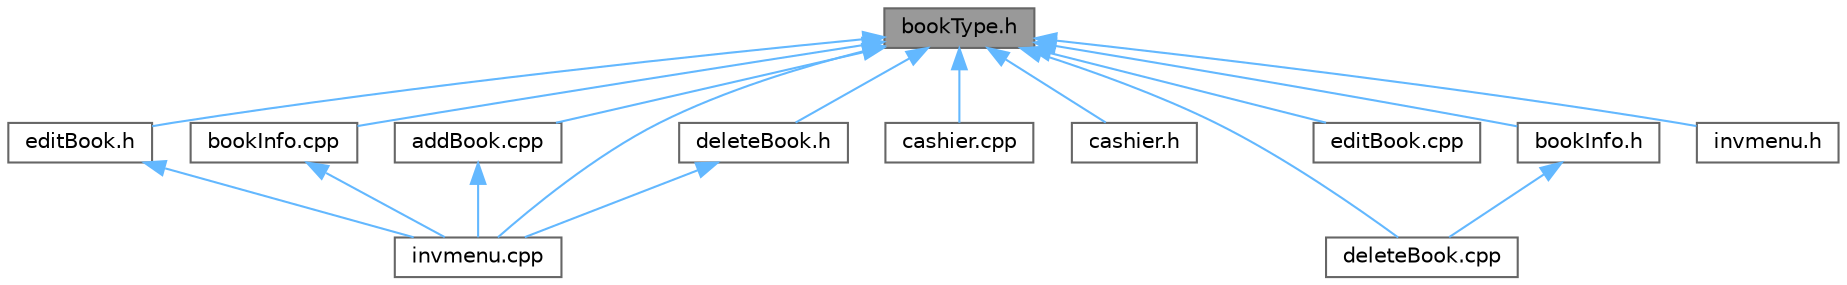 digraph "bookType.h"
{
 // LATEX_PDF_SIZE
  bgcolor="transparent";
  edge [fontname=Helvetica,fontsize=10,labelfontname=Helvetica,labelfontsize=10];
  node [fontname=Helvetica,fontsize=10,shape=box,height=0.2,width=0.4];
  Node1 [label="bookType.h",height=0.2,width=0.4,color="gray40", fillcolor="grey60", style="filled", fontcolor="black",tooltip="Book inventory item class."];
  Node1 -> Node2 [dir="back",color="steelblue1",style="solid"];
  Node2 [label="addBook.cpp",height=0.2,width=0.4,color="grey40", fillcolor="white", style="filled",URL="$addBook_8cpp.html",tooltip="Implementation of the book addition module for Serendipity Booksellers."];
  Node2 -> Node3 [dir="back",color="steelblue1",style="solid"];
  Node3 [label="invmenu.cpp",height=0.2,width=0.4,color="grey40", fillcolor="white", style="filled",URL="$invmenu_8cpp.html",tooltip="Implementation of the inventory menu for Serendipity Booksellers."];
  Node1 -> Node4 [dir="back",color="steelblue1",style="solid"];
  Node4 [label="bookInfo.cpp",height=0.2,width=0.4,color="grey40", fillcolor="white", style="filled",URL="$bookInfo_8cpp.html",tooltip="Implementation of the book information display module for Serendipity Booksellers."];
  Node4 -> Node3 [dir="back",color="steelblue1",style="solid"];
  Node1 -> Node5 [dir="back",color="steelblue1",style="solid"];
  Node5 [label="bookInfo.h",height=0.2,width=0.4,color="grey40", fillcolor="white", style="filled",URL="$bookInfo_8h.html",tooltip="Header file for the book information display module."];
  Node5 -> Node6 [dir="back",color="steelblue1",style="solid"];
  Node6 [label="deleteBook.cpp",height=0.2,width=0.4,color="grey40", fillcolor="white", style="filled",URL="$deleteBook_8cpp.html",tooltip="Implementation of the book deletion module for Serendipity Booksellers."];
  Node1 -> Node7 [dir="back",color="steelblue1",style="solid"];
  Node7 [label="cashier.cpp",height=0.2,width=0.4,color="grey40", fillcolor="white", style="filled",URL="$cashier_8cpp.html",tooltip="Implementation of the cashier module for Serendipity Booksellers."];
  Node1 -> Node8 [dir="back",color="steelblue1",style="solid"];
  Node8 [label="cashier.h",height=0.2,width=0.4,color="grey40", fillcolor="white", style="filled",URL="$cashier_8h.html",tooltip="Header file for the cashier module of Serendipity Booksellers."];
  Node1 -> Node6 [dir="back",color="steelblue1",style="solid"];
  Node1 -> Node9 [dir="back",color="steelblue1",style="solid"];
  Node9 [label="deleteBook.h",height=0.2,width=0.4,color="grey40", fillcolor="white", style="filled",URL="$deleteBook_8h.html",tooltip="Header for the book deletion module of Serendipity Booksellers."];
  Node9 -> Node3 [dir="back",color="steelblue1",style="solid"];
  Node1 -> Node10 [dir="back",color="steelblue1",style="solid"];
  Node10 [label="editBook.cpp",height=0.2,width=0.4,color="grey40", fillcolor="white", style="filled",URL="$editBook_8cpp.html",tooltip="Implementation of the book editing module for Serendipity Booksellers."];
  Node1 -> Node11 [dir="back",color="steelblue1",style="solid"];
  Node11 [label="editBook.h",height=0.2,width=0.4,color="grey40", fillcolor="white", style="filled",URL="$editBook_8h.html",tooltip="Header file for the book editing functionality."];
  Node11 -> Node3 [dir="back",color="steelblue1",style="solid"];
  Node1 -> Node3 [dir="back",color="steelblue1",style="solid"];
  Node1 -> Node12 [dir="back",color="steelblue1",style="solid"];
  Node12 [label="invmenu.h",height=0.2,width=0.4,color="grey40", fillcolor="white", style="filled",URL="$invmenu_8h.html",tooltip="Header file for inventory menu functionality."];
}
